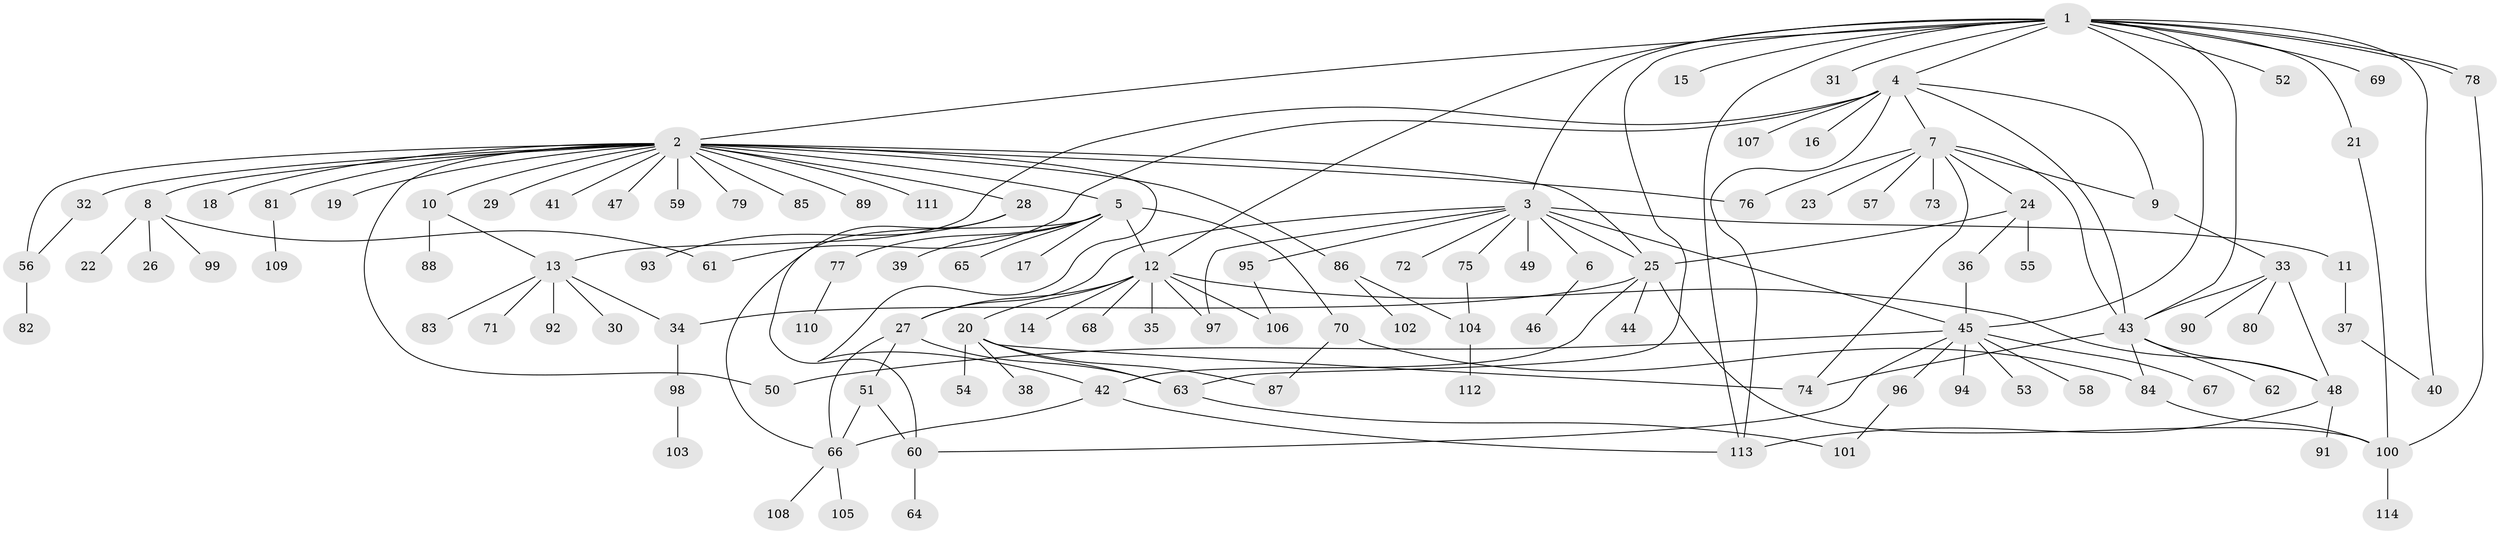 // Generated by graph-tools (version 1.1) at 2025/01/03/09/25 03:01:52]
// undirected, 114 vertices, 155 edges
graph export_dot {
graph [start="1"]
  node [color=gray90,style=filled];
  1;
  2;
  3;
  4;
  5;
  6;
  7;
  8;
  9;
  10;
  11;
  12;
  13;
  14;
  15;
  16;
  17;
  18;
  19;
  20;
  21;
  22;
  23;
  24;
  25;
  26;
  27;
  28;
  29;
  30;
  31;
  32;
  33;
  34;
  35;
  36;
  37;
  38;
  39;
  40;
  41;
  42;
  43;
  44;
  45;
  46;
  47;
  48;
  49;
  50;
  51;
  52;
  53;
  54;
  55;
  56;
  57;
  58;
  59;
  60;
  61;
  62;
  63;
  64;
  65;
  66;
  67;
  68;
  69;
  70;
  71;
  72;
  73;
  74;
  75;
  76;
  77;
  78;
  79;
  80;
  81;
  82;
  83;
  84;
  85;
  86;
  87;
  88;
  89;
  90;
  91;
  92;
  93;
  94;
  95;
  96;
  97;
  98;
  99;
  100;
  101;
  102;
  103;
  104;
  105;
  106;
  107;
  108;
  109;
  110;
  111;
  112;
  113;
  114;
  1 -- 2;
  1 -- 3;
  1 -- 4;
  1 -- 12;
  1 -- 15;
  1 -- 21;
  1 -- 31;
  1 -- 40;
  1 -- 43;
  1 -- 45;
  1 -- 52;
  1 -- 63;
  1 -- 69;
  1 -- 78;
  1 -- 78;
  1 -- 113;
  2 -- 5;
  2 -- 8;
  2 -- 10;
  2 -- 18;
  2 -- 19;
  2 -- 25;
  2 -- 28;
  2 -- 29;
  2 -- 32;
  2 -- 41;
  2 -- 42;
  2 -- 47;
  2 -- 50;
  2 -- 56;
  2 -- 59;
  2 -- 76;
  2 -- 79;
  2 -- 81;
  2 -- 85;
  2 -- 86;
  2 -- 89;
  2 -- 111;
  3 -- 6;
  3 -- 11;
  3 -- 25;
  3 -- 27;
  3 -- 45;
  3 -- 49;
  3 -- 72;
  3 -- 75;
  3 -- 95;
  3 -- 97;
  4 -- 7;
  4 -- 9;
  4 -- 13;
  4 -- 16;
  4 -- 43;
  4 -- 61;
  4 -- 107;
  4 -- 113;
  5 -- 12;
  5 -- 17;
  5 -- 39;
  5 -- 65;
  5 -- 66;
  5 -- 70;
  5 -- 77;
  6 -- 46;
  7 -- 9;
  7 -- 23;
  7 -- 24;
  7 -- 43;
  7 -- 57;
  7 -- 73;
  7 -- 74;
  7 -- 76;
  8 -- 22;
  8 -- 26;
  8 -- 61;
  8 -- 99;
  9 -- 33;
  10 -- 13;
  10 -- 88;
  11 -- 37;
  12 -- 14;
  12 -- 20;
  12 -- 27;
  12 -- 35;
  12 -- 48;
  12 -- 68;
  12 -- 97;
  12 -- 106;
  13 -- 30;
  13 -- 34;
  13 -- 71;
  13 -- 83;
  13 -- 92;
  20 -- 38;
  20 -- 54;
  20 -- 63;
  20 -- 74;
  20 -- 87;
  21 -- 100;
  24 -- 25;
  24 -- 36;
  24 -- 55;
  25 -- 34;
  25 -- 42;
  25 -- 44;
  25 -- 100;
  27 -- 51;
  27 -- 63;
  27 -- 66;
  28 -- 60;
  28 -- 93;
  32 -- 56;
  33 -- 43;
  33 -- 48;
  33 -- 80;
  33 -- 90;
  34 -- 98;
  36 -- 45;
  37 -- 40;
  42 -- 66;
  42 -- 113;
  43 -- 48;
  43 -- 62;
  43 -- 74;
  43 -- 84;
  45 -- 50;
  45 -- 53;
  45 -- 58;
  45 -- 60;
  45 -- 67;
  45 -- 94;
  45 -- 96;
  48 -- 91;
  48 -- 113;
  51 -- 60;
  51 -- 66;
  56 -- 82;
  60 -- 64;
  63 -- 101;
  66 -- 105;
  66 -- 108;
  70 -- 84;
  70 -- 87;
  75 -- 104;
  77 -- 110;
  78 -- 100;
  81 -- 109;
  84 -- 100;
  86 -- 102;
  86 -- 104;
  95 -- 106;
  96 -- 101;
  98 -- 103;
  100 -- 114;
  104 -- 112;
}

